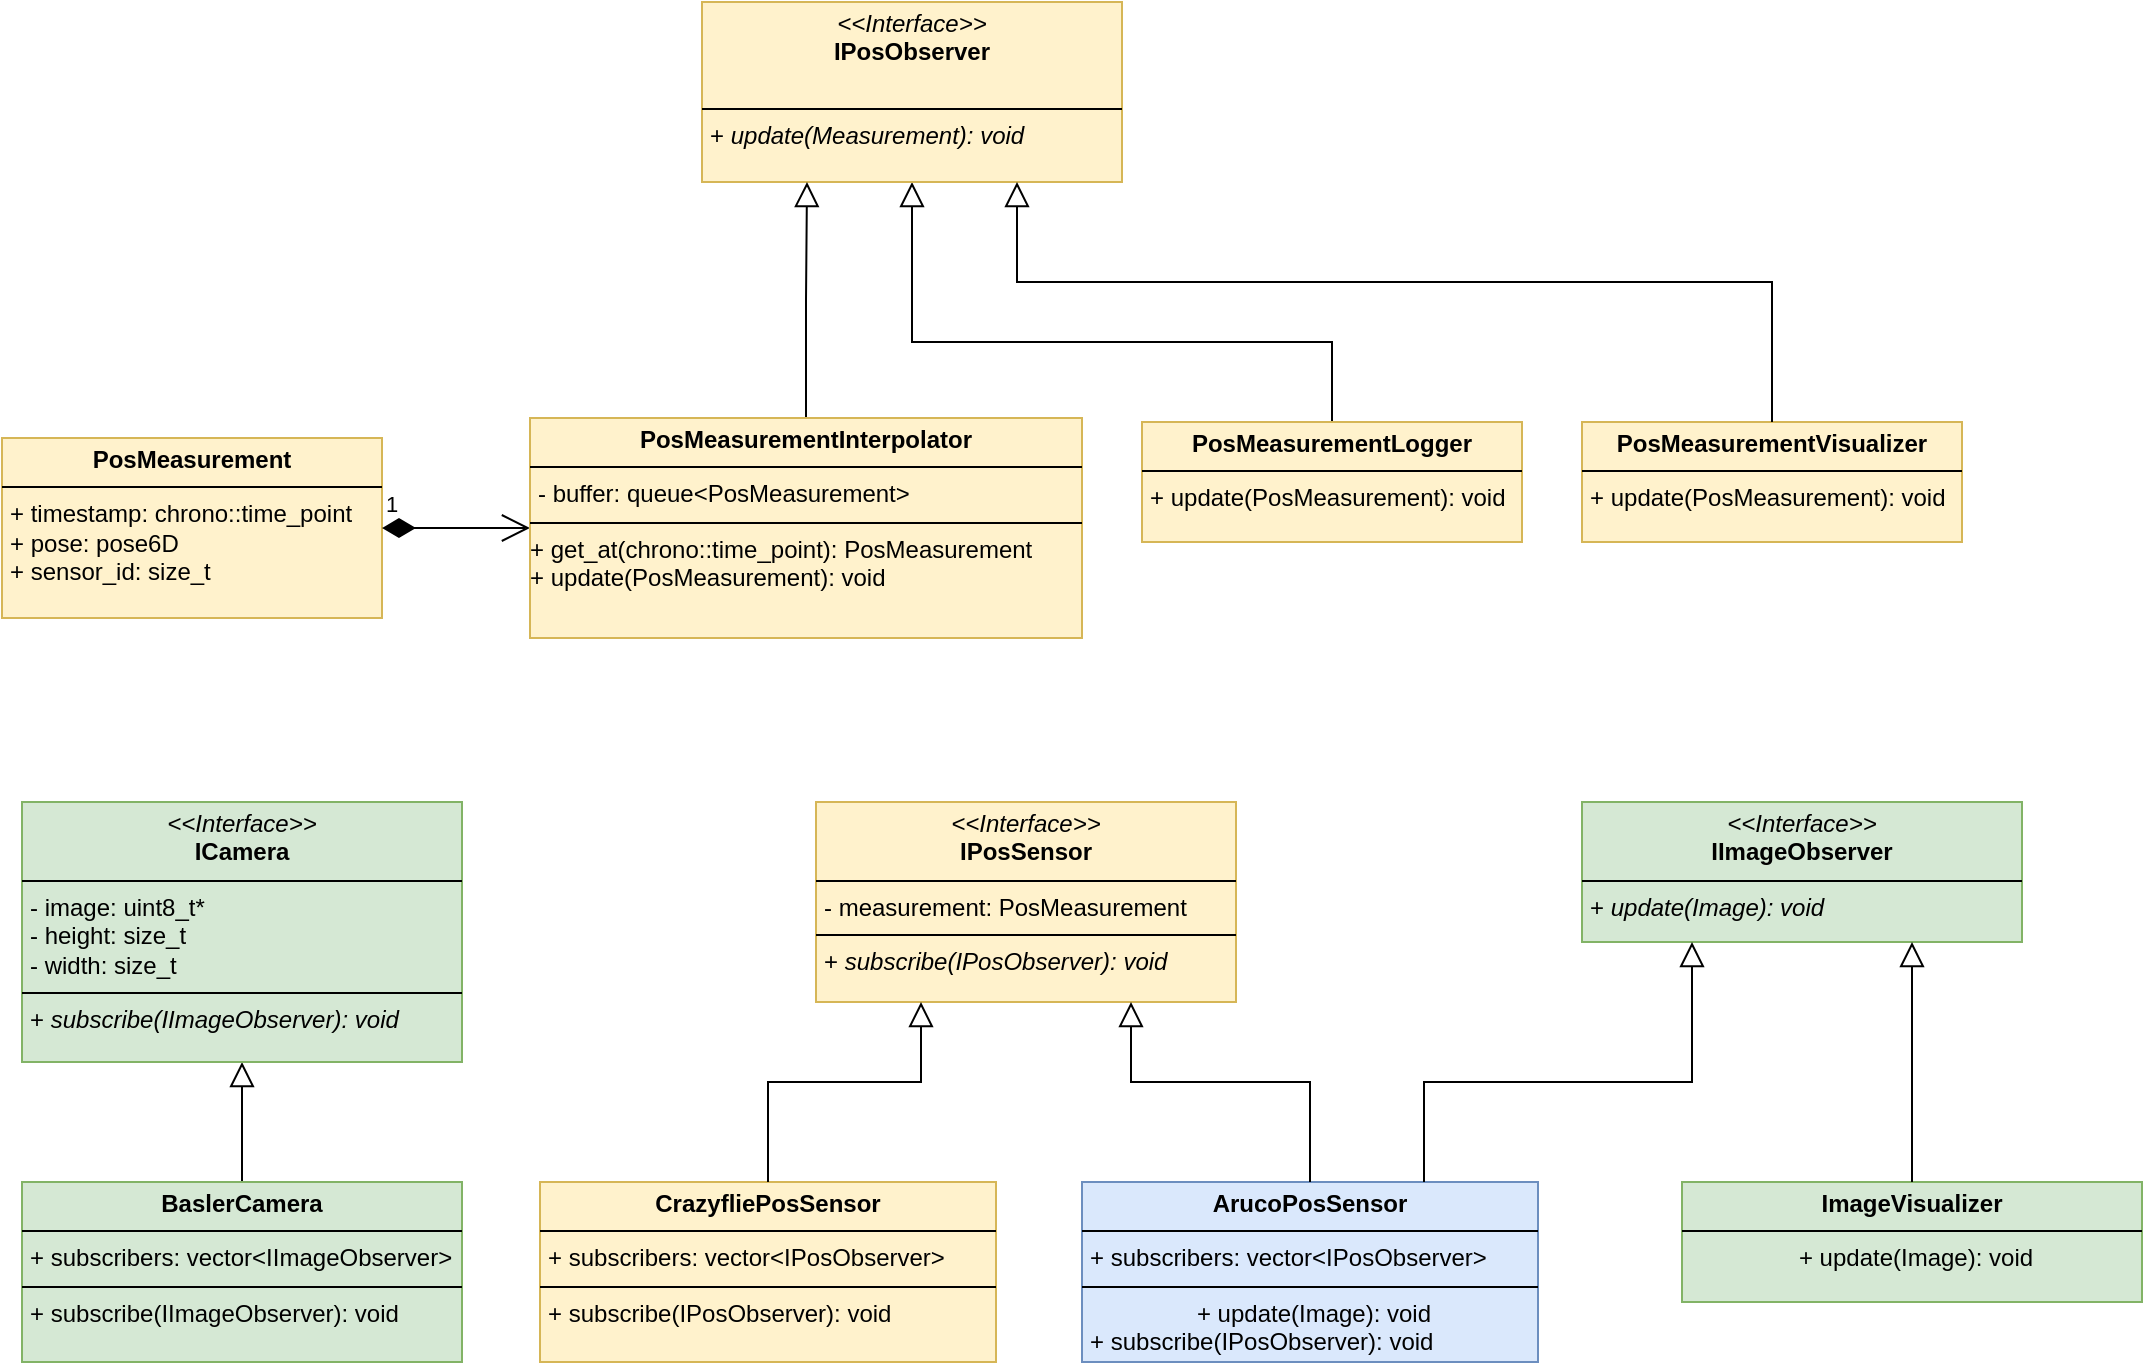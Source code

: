 <mxfile version="24.4.4" type="github">
  <diagram id="C5RBs43oDa-KdzZeNtuy" name="Page-1">
    <mxGraphModel dx="704" dy="1722" grid="1" gridSize="10" guides="1" tooltips="1" connect="1" arrows="1" fold="1" page="1" pageScale="1" pageWidth="827" pageHeight="1169" math="0" shadow="0">
      <root>
        <mxCell id="WIyWlLk6GJQsqaUBKTNV-0" />
        <mxCell id="WIyWlLk6GJQsqaUBKTNV-1" parent="WIyWlLk6GJQsqaUBKTNV-0" />
        <mxCell id="zkfFHV4jXpPFQw0GAbJ--16" value="" style="endArrow=block;endSize=10;endFill=0;shadow=0;strokeWidth=1;rounded=0;curved=0;edgeStyle=elbowEdgeStyle;elbow=vertical;exitX=0.5;exitY=0;exitDx=0;exitDy=0;entryX=0.5;entryY=1;entryDx=0;entryDy=0;" parent="WIyWlLk6GJQsqaUBKTNV-1" source="pv5kppP4N1aIAB50SOcQ-13" target="pv5kppP4N1aIAB50SOcQ-12" edge="1">
          <mxGeometry width="160" relative="1" as="geometry">
            <mxPoint x="810" y="20" as="sourcePoint" />
            <mxPoint x="720" y="-10" as="targetPoint" />
            <Array as="points">
              <mxPoint x="810" y="50" />
              <mxPoint x="790" y="20" />
            </Array>
          </mxGeometry>
        </mxCell>
        <mxCell id="pv5kppP4N1aIAB50SOcQ-0" value="&lt;p style=&quot;margin:0px;margin-top:4px;text-align:center;&quot;&gt;&lt;i&gt;&amp;lt;&amp;lt;Interface&amp;gt;&amp;gt;&lt;/i&gt;&lt;br&gt;&lt;b&gt;IPosSensor&lt;/b&gt;&lt;/p&gt;&lt;hr size=&quot;1&quot; style=&quot;border-style:solid;&quot;&gt;&lt;p style=&quot;margin:0px;margin-left:4px;&quot;&gt;- measurement:&amp;nbsp;&lt;span style=&quot;text-align: center; background-color: initial;&quot;&gt;PosMeasurement&lt;/span&gt;&lt;br&gt;&lt;/p&gt;&lt;hr size=&quot;1&quot; style=&quot;border-style:solid;&quot;&gt;&lt;p style=&quot;margin:0px;margin-left:4px;&quot;&gt;+ &lt;i&gt;subscribe(IPosObserver): void&lt;/i&gt;&lt;/p&gt;" style="verticalAlign=top;align=left;overflow=fill;html=1;whiteSpace=wrap;fillColor=#fff2cc;strokeColor=#d6b656;" parent="WIyWlLk6GJQsqaUBKTNV-1" vertex="1">
          <mxGeometry x="617" y="280" width="210" height="100" as="geometry" />
        </mxCell>
        <mxCell id="pv5kppP4N1aIAB50SOcQ-10" value="&lt;p style=&quot;margin:0px;margin-top:4px;text-align:center;&quot;&gt;&lt;b&gt;PosMeasurement&lt;/b&gt;&lt;/p&gt;&lt;hr size=&quot;1&quot; style=&quot;border-style:solid;&quot;&gt;&lt;p style=&quot;margin:0px;margin-left:4px;&quot;&gt;+ timestamp:&amp;nbsp;chrono::time_point&lt;br&gt;&lt;/p&gt;&lt;p style=&quot;margin:0px;margin-left:4px;&quot;&gt;+ pose: pose6D&lt;/p&gt;&lt;p style=&quot;margin:0px;margin-left:4px;&quot;&gt;+ sensor_id: size_t&lt;/p&gt;" style="verticalAlign=top;align=left;overflow=fill;html=1;whiteSpace=wrap;fillColor=#fff2cc;strokeColor=#d6b656;" parent="WIyWlLk6GJQsqaUBKTNV-1" vertex="1">
          <mxGeometry x="210" y="98" width="190" height="90" as="geometry" />
        </mxCell>
        <mxCell id="pv5kppP4N1aIAB50SOcQ-11" value="1" style="endArrow=open;html=1;endSize=12;startArrow=diamondThin;startSize=14;startFill=1;edgeStyle=orthogonalEdgeStyle;align=left;verticalAlign=bottom;rounded=0;entryX=0;entryY=0.5;entryDx=0;entryDy=0;exitX=1;exitY=0.5;exitDx=0;exitDy=0;" parent="WIyWlLk6GJQsqaUBKTNV-1" source="pv5kppP4N1aIAB50SOcQ-10" target="Q3HJ_jH-b3tcAB5Uhyy6-12" edge="1">
          <mxGeometry x="-1" y="3" relative="1" as="geometry">
            <mxPoint x="400" y="140" as="sourcePoint" />
            <mxPoint x="473" y="133" as="targetPoint" />
          </mxGeometry>
        </mxCell>
        <mxCell id="pv5kppP4N1aIAB50SOcQ-12" value="&lt;p style=&quot;margin:0px;margin-top:4px;text-align:center;&quot;&gt;&lt;i&gt;&amp;lt;&amp;lt;Interface&amp;gt;&amp;gt;&lt;/i&gt;&lt;br&gt;&lt;b&gt;IPosObserver&lt;/b&gt;&lt;/p&gt;&lt;br&gt;&lt;hr size=&quot;1&quot; style=&quot;border-style:solid;&quot;&gt;&lt;p style=&quot;margin:0px;margin-left:4px;&quot;&gt;+ &lt;i&gt;update(Measurement): void&lt;/i&gt;&lt;/p&gt;" style="verticalAlign=top;align=left;overflow=fill;html=1;whiteSpace=wrap;fillColor=#fff2cc;strokeColor=#d6b656;" parent="WIyWlLk6GJQsqaUBKTNV-1" vertex="1">
          <mxGeometry x="560" y="-120" width="210" height="90" as="geometry" />
        </mxCell>
        <mxCell id="pv5kppP4N1aIAB50SOcQ-13" value="&lt;p style=&quot;margin:0px;margin-top:4px;text-align:center;&quot;&gt;&lt;b&gt;PosMeasurementLogger&lt;/b&gt;&lt;/p&gt;&lt;hr size=&quot;1&quot; style=&quot;border-style:solid;&quot;&gt;&lt;p style=&quot;margin:0px;margin-left:4px;&quot;&gt;+ update(&lt;span style=&quot;text-align: center;&quot;&gt;PosMeasurement&lt;/span&gt;): void&lt;/p&gt;" style="verticalAlign=top;align=left;overflow=fill;html=1;whiteSpace=wrap;fillColor=#fff2cc;strokeColor=#d6b656;" parent="WIyWlLk6GJQsqaUBKTNV-1" vertex="1">
          <mxGeometry x="780" y="90" width="190" height="60" as="geometry" />
        </mxCell>
        <mxCell id="pv5kppP4N1aIAB50SOcQ-15" value="&lt;p style=&quot;margin:0px;margin-top:4px;text-align:center;&quot;&gt;&lt;b&gt;PosMeasurementVisualizer&lt;/b&gt;&lt;/p&gt;&lt;hr size=&quot;1&quot; style=&quot;border-style:solid;&quot;&gt;&lt;p style=&quot;margin:0px;margin-left:4px;&quot;&gt;+ update(&lt;span style=&quot;text-align: center;&quot;&gt;PosMeasurement&lt;/span&gt;): void&lt;/p&gt;" style="verticalAlign=top;align=left;overflow=fill;html=1;whiteSpace=wrap;fillColor=#fff2cc;strokeColor=#d6b656;" parent="WIyWlLk6GJQsqaUBKTNV-1" vertex="1">
          <mxGeometry x="1000" y="90" width="190" height="60" as="geometry" />
        </mxCell>
        <mxCell id="pv5kppP4N1aIAB50SOcQ-16" value="" style="endArrow=block;endSize=10;endFill=0;shadow=0;strokeWidth=1;rounded=0;curved=0;edgeStyle=elbowEdgeStyle;elbow=vertical;exitX=0.5;exitY=0;exitDx=0;exitDy=0;entryX=0.75;entryY=1;entryDx=0;entryDy=0;" parent="WIyWlLk6GJQsqaUBKTNV-1" source="pv5kppP4N1aIAB50SOcQ-15" target="pv5kppP4N1aIAB50SOcQ-12" edge="1">
          <mxGeometry width="160" relative="1" as="geometry">
            <mxPoint x="1105.5" y="70.0" as="sourcePoint" />
            <mxPoint x="670.0" y="-50.0" as="targetPoint" />
            <Array as="points">
              <mxPoint x="910" y="20" />
              <mxPoint x="700" y="60" />
            </Array>
          </mxGeometry>
        </mxCell>
        <mxCell id="pv5kppP4N1aIAB50SOcQ-18" value="" style="endArrow=block;endSize=10;endFill=0;shadow=0;strokeWidth=1;rounded=0;curved=0;edgeStyle=elbowEdgeStyle;elbow=vertical;exitX=0.5;exitY=0;exitDx=0;exitDy=0;entryX=0.5;entryY=1;entryDx=0;entryDy=0;" parent="WIyWlLk6GJQsqaUBKTNV-1" source="pv5kppP4N1aIAB50SOcQ-22" target="Q3HJ_jH-b3tcAB5Uhyy6-0" edge="1">
          <mxGeometry width="160" relative="1" as="geometry">
            <mxPoint x="170" y="480" as="sourcePoint" />
            <mxPoint x="170" y="380.0" as="targetPoint" />
          </mxGeometry>
        </mxCell>
        <mxCell id="pv5kppP4N1aIAB50SOcQ-22" value="&lt;p style=&quot;margin:0px;margin-top:4px;text-align:center;&quot;&gt;&lt;b&gt;BaslerCamera&lt;/b&gt;&lt;br&gt;&lt;/p&gt;&lt;hr size=&quot;1&quot; style=&quot;border-style:solid;&quot;&gt;&lt;p style=&quot;margin:0px;margin-left:4px;&quot;&gt;+ subscribers:&amp;nbsp;&lt;span style=&quot;background-color: initial;&quot;&gt;vector&amp;lt;IImageObserver&amp;gt;&lt;/span&gt;&lt;/p&gt;&lt;hr size=&quot;1&quot; style=&quot;border-style:solid;&quot;&gt;&lt;p style=&quot;margin:0px;margin-left:4px;&quot;&gt;+ subscribe(&lt;span style=&quot;background-color: initial;&quot;&gt;IImageObserver&lt;/span&gt;&lt;span style=&quot;background-color: initial;&quot;&gt;): void&lt;/span&gt;&lt;/p&gt;" style="verticalAlign=top;align=left;overflow=fill;html=1;whiteSpace=wrap;fillColor=#d5e8d4;strokeColor=#82b366;" parent="WIyWlLk6GJQsqaUBKTNV-1" vertex="1">
          <mxGeometry x="220" y="470" width="220" height="90" as="geometry" />
        </mxCell>
        <mxCell id="Q3HJ_jH-b3tcAB5Uhyy6-0" value="&lt;p style=&quot;margin:0px;margin-top:4px;text-align:center;&quot;&gt;&lt;i&gt;&amp;lt;&amp;lt;Interface&amp;gt;&amp;gt;&lt;/i&gt;&lt;br&gt;&lt;b&gt;ICamera&lt;/b&gt;&lt;/p&gt;&lt;hr size=&quot;1&quot; style=&quot;border-style:solid;&quot;&gt;&lt;p style=&quot;margin:0px;margin-left:4px;&quot;&gt;- image:&amp;nbsp;&lt;span style=&quot;text-align: center; background-color: initial;&quot;&gt;uint8_t*&lt;/span&gt;&lt;br&gt;&lt;/p&gt;&lt;p style=&quot;margin:0px;margin-left:4px;&quot;&gt;&lt;span style=&quot;text-align: center; background-color: initial;&quot;&gt;- height: size_t&lt;/span&gt;&lt;/p&gt;&lt;p style=&quot;margin:0px;margin-left:4px;&quot;&gt;&lt;span style=&quot;text-align: center; background-color: initial;&quot;&gt;- width: size_t&lt;/span&gt;&lt;/p&gt;&lt;hr size=&quot;1&quot; style=&quot;border-style:solid;&quot;&gt;&lt;p style=&quot;margin:0px;margin-left:4px;&quot;&gt;+ &lt;i&gt;subscribe(IImageObserver): void&lt;/i&gt;&lt;/p&gt;" style="verticalAlign=top;align=left;overflow=fill;html=1;whiteSpace=wrap;fillColor=#d5e8d4;strokeColor=#82b366;" vertex="1" parent="WIyWlLk6GJQsqaUBKTNV-1">
          <mxGeometry x="220" y="280" width="220" height="130" as="geometry" />
        </mxCell>
        <mxCell id="Q3HJ_jH-b3tcAB5Uhyy6-2" value="" style="endArrow=block;endSize=10;endFill=0;shadow=0;strokeWidth=1;rounded=0;curved=0;edgeStyle=elbowEdgeStyle;elbow=vertical;exitX=0.5;exitY=0;exitDx=0;exitDy=0;entryX=0.25;entryY=1;entryDx=0;entryDy=0;" edge="1" parent="WIyWlLk6GJQsqaUBKTNV-1" source="Q3HJ_jH-b3tcAB5Uhyy6-12" target="pv5kppP4N1aIAB50SOcQ-12">
          <mxGeometry width="160" relative="1" as="geometry">
            <mxPoint x="611" y="90.0" as="sourcePoint" />
            <mxPoint x="612" y="-30" as="targetPoint" />
          </mxGeometry>
        </mxCell>
        <mxCell id="Q3HJ_jH-b3tcAB5Uhyy6-4" value="&lt;p style=&quot;margin:0px;margin-top:4px;text-align:center;&quot;&gt;&lt;b&gt;ArucoPosSensor&lt;/b&gt;&lt;br&gt;&lt;/p&gt;&lt;hr size=&quot;1&quot; style=&quot;border-style:solid;&quot;&gt;&lt;p style=&quot;margin:0px;margin-left:4px;&quot;&gt;+ subscribers:&amp;nbsp;&lt;span style=&quot;background-color: initial;&quot;&gt;vector&amp;lt;IPosObserver&amp;gt;&lt;/span&gt;&lt;/p&gt;&lt;hr size=&quot;1&quot; style=&quot;border-style:solid;&quot;&gt;&lt;p style=&quot;text-align: center; margin: 0px 0px 0px 4px;&quot;&gt;+ update(Image): void&lt;br&gt;&lt;/p&gt;&lt;p style=&quot;margin:0px;margin-left:4px;&quot;&gt;+ subscribe(IPosObserver): void&lt;/p&gt;" style="verticalAlign=top;align=left;overflow=fill;html=1;whiteSpace=wrap;fillColor=#dae8fc;strokeColor=#6c8ebf;" vertex="1" parent="WIyWlLk6GJQsqaUBKTNV-1">
          <mxGeometry x="750" y="470" width="228" height="90" as="geometry" />
        </mxCell>
        <mxCell id="Q3HJ_jH-b3tcAB5Uhyy6-5" value="" style="endArrow=block;endSize=10;endFill=0;shadow=0;strokeWidth=1;rounded=0;curved=0;edgeStyle=elbowEdgeStyle;elbow=vertical;exitX=0.5;exitY=0;exitDx=0;exitDy=0;entryX=0.75;entryY=1;entryDx=0;entryDy=0;" edge="1" parent="WIyWlLk6GJQsqaUBKTNV-1" source="Q3HJ_jH-b3tcAB5Uhyy6-4" target="pv5kppP4N1aIAB50SOcQ-0">
          <mxGeometry width="160" relative="1" as="geometry">
            <mxPoint x="861" y="440" as="sourcePoint" />
            <mxPoint x="861" y="390" as="targetPoint" />
            <Array as="points">
              <mxPoint x="820" y="420" />
            </Array>
          </mxGeometry>
        </mxCell>
        <mxCell id="Q3HJ_jH-b3tcAB5Uhyy6-6" value="&lt;p style=&quot;margin:0px;margin-top:4px;text-align:center;&quot;&gt;&lt;i&gt;&amp;lt;&amp;lt;Interface&amp;gt;&amp;gt;&lt;/i&gt;&lt;br&gt;&lt;b&gt;IImageObserver&lt;/b&gt;&lt;/p&gt;&lt;hr size=&quot;1&quot; style=&quot;border-style:solid;&quot;&gt;&lt;p style=&quot;margin:0px;margin-left:4px;&quot;&gt;&lt;/p&gt;&lt;p style=&quot;margin:0px;margin-left:4px;&quot;&gt;+ &lt;i&gt;update(Image): void&lt;/i&gt;&lt;/p&gt;" style="verticalAlign=top;align=left;overflow=fill;html=1;whiteSpace=wrap;fillColor=#d5e8d4;strokeColor=#82b366;" vertex="1" parent="WIyWlLk6GJQsqaUBKTNV-1">
          <mxGeometry x="1000" y="280" width="220" height="70" as="geometry" />
        </mxCell>
        <mxCell id="Q3HJ_jH-b3tcAB5Uhyy6-7" value="" style="endArrow=block;endSize=10;endFill=0;shadow=0;strokeWidth=1;rounded=0;curved=0;edgeStyle=elbowEdgeStyle;elbow=vertical;exitX=0.75;exitY=0;exitDx=0;exitDy=0;entryX=0.25;entryY=1;entryDx=0;entryDy=0;" edge="1" parent="WIyWlLk6GJQsqaUBKTNV-1" source="Q3HJ_jH-b3tcAB5Uhyy6-4" target="Q3HJ_jH-b3tcAB5Uhyy6-6">
          <mxGeometry width="160" relative="1" as="geometry">
            <mxPoint x="1172" y="506" as="sourcePoint" />
            <mxPoint x="1171" y="420" as="targetPoint" />
            <Array as="points">
              <mxPoint x="1010" y="420" />
            </Array>
          </mxGeometry>
        </mxCell>
        <mxCell id="Q3HJ_jH-b3tcAB5Uhyy6-8" value="&lt;p style=&quot;margin:0px;margin-top:4px;text-align:center;&quot;&gt;&lt;b&gt;CrazyfliePosSensor&lt;/b&gt;&lt;br&gt;&lt;/p&gt;&lt;hr size=&quot;1&quot; style=&quot;border-style:solid;&quot;&gt;&lt;p style=&quot;margin:0px;margin-left:4px;&quot;&gt;+ subscribers:&amp;nbsp;&lt;span style=&quot;background-color: initial;&quot;&gt;vector&amp;lt;IPosObserver&amp;gt;&lt;/span&gt;&lt;/p&gt;&lt;hr size=&quot;1&quot; style=&quot;border-style:solid;&quot;&gt;&lt;p style=&quot;margin:0px;margin-left:4px;&quot;&gt;&lt;span style=&quot;background-color: initial;&quot;&gt;+ subscribe(IPosObserver): void&lt;/span&gt;&lt;br&gt;&lt;/p&gt;" style="verticalAlign=top;align=left;overflow=fill;html=1;whiteSpace=wrap;fillColor=#fff2cc;strokeColor=#d6b656;" vertex="1" parent="WIyWlLk6GJQsqaUBKTNV-1">
          <mxGeometry x="479" y="470" width="228" height="90" as="geometry" />
        </mxCell>
        <mxCell id="Q3HJ_jH-b3tcAB5Uhyy6-9" value="" style="endArrow=block;endSize=10;endFill=0;shadow=0;strokeWidth=1;rounded=0;curved=0;edgeStyle=elbowEdgeStyle;elbow=vertical;exitX=0.5;exitY=0;exitDx=0;exitDy=0;entryX=0.25;entryY=1;entryDx=0;entryDy=0;" edge="1" parent="WIyWlLk6GJQsqaUBKTNV-1" source="Q3HJ_jH-b3tcAB5Uhyy6-8" target="pv5kppP4N1aIAB50SOcQ-0">
          <mxGeometry width="160" relative="1" as="geometry">
            <mxPoint x="580" y="430" as="sourcePoint" />
            <mxPoint x="580" y="340" as="targetPoint" />
            <Array as="points">
              <mxPoint x="630" y="420" />
              <mxPoint x="750" y="410" />
            </Array>
          </mxGeometry>
        </mxCell>
        <mxCell id="Q3HJ_jH-b3tcAB5Uhyy6-10" value="&lt;p style=&quot;margin:0px;margin-top:4px;text-align:center;&quot;&gt;&lt;b&gt;ImageVisualizer&lt;/b&gt;&lt;/p&gt;&lt;hr size=&quot;1&quot; style=&quot;border-style:solid;&quot;&gt;&lt;p style=&quot;text-align: center; margin: 0px 0px 0px 4px;&quot;&gt;+ update(Image&lt;span style=&quot;background-color: initial;&quot;&gt;): void&lt;/span&gt;&lt;/p&gt;" style="verticalAlign=top;align=left;overflow=fill;html=1;whiteSpace=wrap;fillColor=#d5e8d4;strokeColor=#82b366;" vertex="1" parent="WIyWlLk6GJQsqaUBKTNV-1">
          <mxGeometry x="1050" y="470" width="230" height="60" as="geometry" />
        </mxCell>
        <mxCell id="Q3HJ_jH-b3tcAB5Uhyy6-11" value="" style="endArrow=block;endSize=10;endFill=0;shadow=0;strokeWidth=1;rounded=0;curved=0;edgeStyle=elbowEdgeStyle;elbow=vertical;exitX=0.5;exitY=0;exitDx=0;exitDy=0;entryX=0.75;entryY=1;entryDx=0;entryDy=0;" edge="1" parent="WIyWlLk6GJQsqaUBKTNV-1" source="Q3HJ_jH-b3tcAB5Uhyy6-10" target="Q3HJ_jH-b3tcAB5Uhyy6-6">
          <mxGeometry width="160" relative="1" as="geometry">
            <mxPoint x="1250" y="430" as="sourcePoint" />
            <mxPoint x="1250" y="340" as="targetPoint" />
          </mxGeometry>
        </mxCell>
        <mxCell id="Q3HJ_jH-b3tcAB5Uhyy6-12" value="&lt;p style=&quot;margin:0px;margin-top:4px;text-align:center;&quot;&gt;&lt;span style=&quot;font-weight: 700;&quot;&gt;PosMeasurementInterpolator&lt;/span&gt;&lt;br&gt;&lt;/p&gt;&lt;hr size=&quot;1&quot; style=&quot;border-style:solid;&quot;&gt;&lt;p style=&quot;margin:0px;margin-left:4px;&quot;&gt;- buffer: queue&amp;lt;&lt;span style=&quot;text-align: center;&quot;&gt;PosMeasurement&lt;/span&gt;&amp;gt;&lt;br&gt;&lt;/p&gt;&lt;hr size=&quot;1&quot; style=&quot;border-style:solid;&quot;&gt;&lt;div&gt;+ get_at(chrono::time_point):&amp;nbsp;&lt;span style=&quot;text-align: center; background-color: initial;&quot;&gt;PosMeasurement&lt;/span&gt;&lt;/div&gt;&lt;div&gt;+ update(&lt;span style=&quot;text-align: center;&quot;&gt;PosMeasurement&lt;/span&gt;): void&lt;/div&gt;" style="verticalAlign=top;align=left;overflow=fill;html=1;whiteSpace=wrap;fillColor=#fff2cc;strokeColor=#d6b656;" vertex="1" parent="WIyWlLk6GJQsqaUBKTNV-1">
          <mxGeometry x="474" y="88" width="276" height="110" as="geometry" />
        </mxCell>
      </root>
    </mxGraphModel>
  </diagram>
</mxfile>
